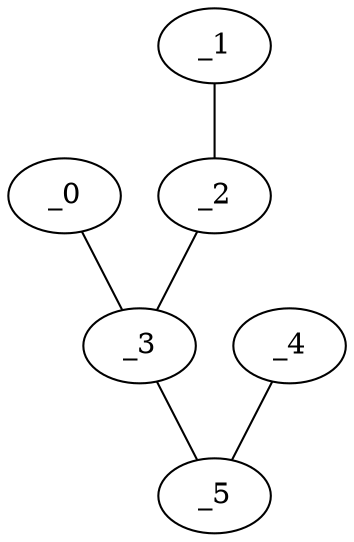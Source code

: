 graph EP1_0113 {
	_0	 [x="1.60669",
		y="2.94701"];
	_3	 [x="0.773459",
		y="2.77292"];
	_0 -- _3;
	_1	 [x="3.00004",
		y="0.771401"];
	_2	 [x="0.661869",
		y="0.741729"];
	_1 -- _2;
	_2 -- _3;
	_5	 [x="1.53134",
		y="1.96517"];
	_3 -- _5;
	_4	 [x="0.419781",
		y="1.93191"];
	_4 -- _5;
}
